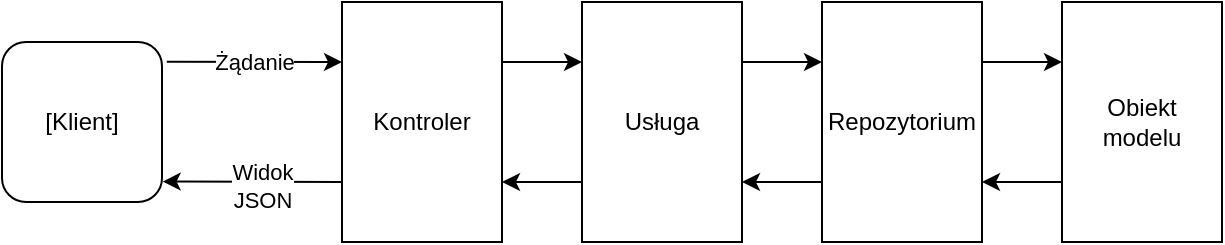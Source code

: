 <mxfile version="24.9.3">
  <diagram name="Strona-1" id="3PLqS_nXlu-m22dNtR00">
    <mxGraphModel dx="1827" dy="530" grid="1" gridSize="10" guides="1" tooltips="1" connect="1" arrows="1" fold="1" page="1" pageScale="1" pageWidth="827" pageHeight="1169" math="0" shadow="0">
      <root>
        <mxCell id="0" />
        <mxCell id="1" parent="0" />
        <mxCell id="4QJsUeSxo5gIAM0FvZCt-14" style="edgeStyle=orthogonalEdgeStyle;rounded=0;orthogonalLoop=1;jettySize=auto;html=1;exitX=1;exitY=0.25;exitDx=0;exitDy=0;entryX=0;entryY=0.25;entryDx=0;entryDy=0;" edge="1" parent="1" source="4QJsUeSxo5gIAM0FvZCt-1" target="4QJsUeSxo5gIAM0FvZCt-2">
          <mxGeometry relative="1" as="geometry" />
        </mxCell>
        <mxCell id="4QJsUeSxo5gIAM0FvZCt-1" value="Kontroler" style="rounded=0;whiteSpace=wrap;html=1;" vertex="1" parent="1">
          <mxGeometry x="150" y="120" width="80" height="120" as="geometry" />
        </mxCell>
        <mxCell id="4QJsUeSxo5gIAM0FvZCt-15" style="edgeStyle=orthogonalEdgeStyle;rounded=0;orthogonalLoop=1;jettySize=auto;html=1;exitX=1;exitY=0.25;exitDx=0;exitDy=0;entryX=0;entryY=0.25;entryDx=0;entryDy=0;" edge="1" parent="1" source="4QJsUeSxo5gIAM0FvZCt-2" target="4QJsUeSxo5gIAM0FvZCt-4">
          <mxGeometry relative="1" as="geometry" />
        </mxCell>
        <mxCell id="4QJsUeSxo5gIAM0FvZCt-19" style="edgeStyle=orthogonalEdgeStyle;rounded=0;orthogonalLoop=1;jettySize=auto;html=1;exitX=0;exitY=0.75;exitDx=0;exitDy=0;entryX=1;entryY=0.75;entryDx=0;entryDy=0;" edge="1" parent="1" source="4QJsUeSxo5gIAM0FvZCt-2" target="4QJsUeSxo5gIAM0FvZCt-1">
          <mxGeometry relative="1" as="geometry" />
        </mxCell>
        <mxCell id="4QJsUeSxo5gIAM0FvZCt-2" value="Usługa" style="rounded=0;whiteSpace=wrap;html=1;" vertex="1" parent="1">
          <mxGeometry x="270" y="120" width="80" height="120" as="geometry" />
        </mxCell>
        <mxCell id="4QJsUeSxo5gIAM0FvZCt-16" style="edgeStyle=orthogonalEdgeStyle;rounded=0;orthogonalLoop=1;jettySize=auto;html=1;exitX=1;exitY=0.25;exitDx=0;exitDy=0;entryX=0;entryY=0.25;entryDx=0;entryDy=0;" edge="1" parent="1" source="4QJsUeSxo5gIAM0FvZCt-4" target="4QJsUeSxo5gIAM0FvZCt-5">
          <mxGeometry relative="1" as="geometry" />
        </mxCell>
        <mxCell id="4QJsUeSxo5gIAM0FvZCt-18" style="edgeStyle=orthogonalEdgeStyle;rounded=0;orthogonalLoop=1;jettySize=auto;html=1;exitX=0;exitY=0.75;exitDx=0;exitDy=0;entryX=1;entryY=0.75;entryDx=0;entryDy=0;" edge="1" parent="1" source="4QJsUeSxo5gIAM0FvZCt-4" target="4QJsUeSxo5gIAM0FvZCt-2">
          <mxGeometry relative="1" as="geometry" />
        </mxCell>
        <mxCell id="4QJsUeSxo5gIAM0FvZCt-4" value="Repozytorium" style="rounded=0;whiteSpace=wrap;html=1;" vertex="1" parent="1">
          <mxGeometry x="390" y="120" width="80" height="120" as="geometry" />
        </mxCell>
        <mxCell id="4QJsUeSxo5gIAM0FvZCt-17" style="edgeStyle=orthogonalEdgeStyle;rounded=0;orthogonalLoop=1;jettySize=auto;html=1;exitX=0;exitY=0.75;exitDx=0;exitDy=0;entryX=1;entryY=0.75;entryDx=0;entryDy=0;" edge="1" parent="1" source="4QJsUeSxo5gIAM0FvZCt-5" target="4QJsUeSxo5gIAM0FvZCt-4">
          <mxGeometry relative="1" as="geometry" />
        </mxCell>
        <mxCell id="4QJsUeSxo5gIAM0FvZCt-5" value="Obiekt&lt;br&gt;modelu" style="rounded=0;whiteSpace=wrap;html=1;" vertex="1" parent="1">
          <mxGeometry x="510" y="120" width="80" height="120" as="geometry" />
        </mxCell>
        <mxCell id="4QJsUeSxo5gIAM0FvZCt-22" value="Żądanie" style="endArrow=classic;html=1;rounded=0;entryX=0;entryY=0.25;entryDx=0;entryDy=0;exitX=1.03;exitY=0.123;exitDx=0;exitDy=0;exitPerimeter=0;" edge="1" parent="1" source="4QJsUeSxo5gIAM0FvZCt-25" target="4QJsUeSxo5gIAM0FvZCt-1">
          <mxGeometry width="50" height="50" relative="1" as="geometry">
            <mxPoint x="110" y="150" as="sourcePoint" />
            <mxPoint x="180" y="390" as="targetPoint" />
          </mxGeometry>
        </mxCell>
        <mxCell id="4QJsUeSxo5gIAM0FvZCt-23" value="" style="endArrow=classic;html=1;rounded=0;exitX=0;exitY=0.75;exitDx=0;exitDy=0;entryX=1.004;entryY=0.872;entryDx=0;entryDy=0;entryPerimeter=0;" edge="1" parent="1" source="4QJsUeSxo5gIAM0FvZCt-1" target="4QJsUeSxo5gIAM0FvZCt-25">
          <mxGeometry width="50" height="50" relative="1" as="geometry">
            <mxPoint x="170" y="340" as="sourcePoint" />
            <mxPoint x="110" y="210" as="targetPoint" />
          </mxGeometry>
        </mxCell>
        <mxCell id="4QJsUeSxo5gIAM0FvZCt-27" value="Widok&lt;br&gt;JSON" style="edgeLabel;html=1;align=center;verticalAlign=middle;resizable=0;points=[];" vertex="1" connectable="0" parent="4QJsUeSxo5gIAM0FvZCt-23">
          <mxGeometry x="-0.095" y="2" relative="1" as="geometry">
            <mxPoint as="offset" />
          </mxGeometry>
        </mxCell>
        <mxCell id="4QJsUeSxo5gIAM0FvZCt-25" value="[Klient]" style="rounded=1;whiteSpace=wrap;html=1;" vertex="1" parent="1">
          <mxGeometry x="-20" y="140" width="80" height="80" as="geometry" />
        </mxCell>
      </root>
    </mxGraphModel>
  </diagram>
</mxfile>
